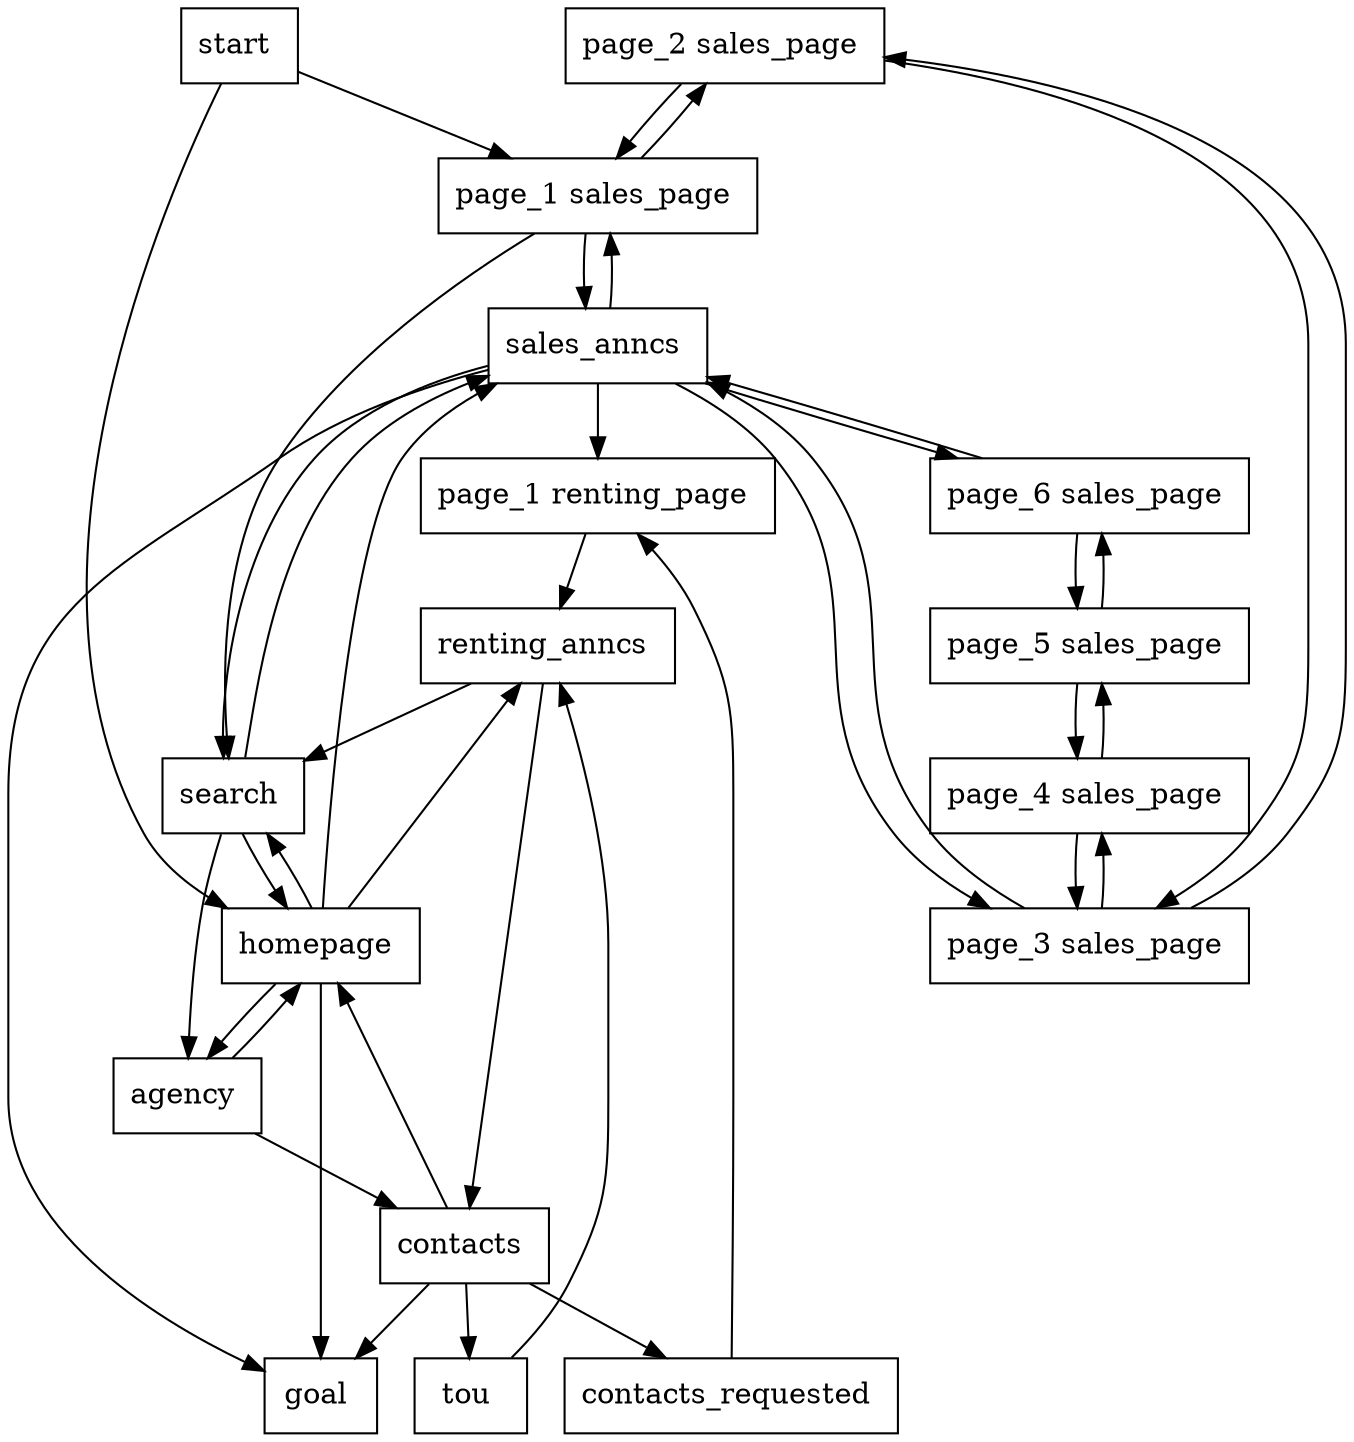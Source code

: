 digraph P { 
 	node [shape=box];
0[label="page_2 sales_page "];
1[label="contacts_requested "];
2[label="renting_anncs "];
3[label="homepage "];
4[label="tou "];
5[label="start "];
6[label="page_5 sales_page "];
7[label="page_1 sales_page "];
8[label="goal "];
9[label="page_6 sales_page "];
10[label="search "];
11[label="contacts "];
12[label="page_3 sales_page "];
13[label="page_1 renting_page "];
14[label="sales_anncs "];
15[label="page_4 sales_page "];
16[label="agency "];
12->14;
12->15;
12->0;
3->16;
3->14;
0->12;
2->11;
15->12;
14->10;
14->8;
7->0;
1->13;
10->16;
10->14;
16->11;
7->14;
6->15;
13->2;
5->7;
3->2;
4->2;
14->13;
2->10;
3->10;
9->6;
3->8;
11->1;
16->3;
9->14;
6->9;
14->7;
14->12;
10->3;
11->3;
14->9;
7->10;
15->6;
11->4;
11->8;
0->7;
5->3;
}